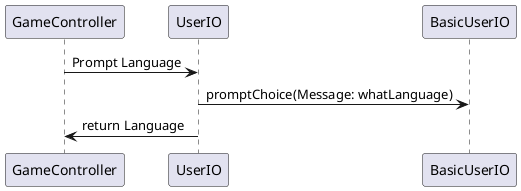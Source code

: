 @startuml
GameController -> UserIO : Prompt Language
UserIO -> BasicUserIO : promptChoice(Message: whatLanguage)
UserIO -> GameController : return Language

'autonumber 10 10 "<b>[000]"
'GameBoard -> Alice : Authentication Request
'Bob <- Alice : Authentication Response
'
'autonumber stop
'Bob -> Alice : dummy
'
'autonumber resume "<font color=red><b>Message 0  "
'Bob -> Alice : Yet another authentication Request
'Bob <- Alice : Yet another authentication Response
'
'autonumber stop
'Bob -> Alice : dummy
'
'autonumber resume 1 "<font color=blue><b>Message 0  "
'Bob -> Alice : Yet another authentication Request
'Bob <- Alice : Yet another authentication Response
@enduml